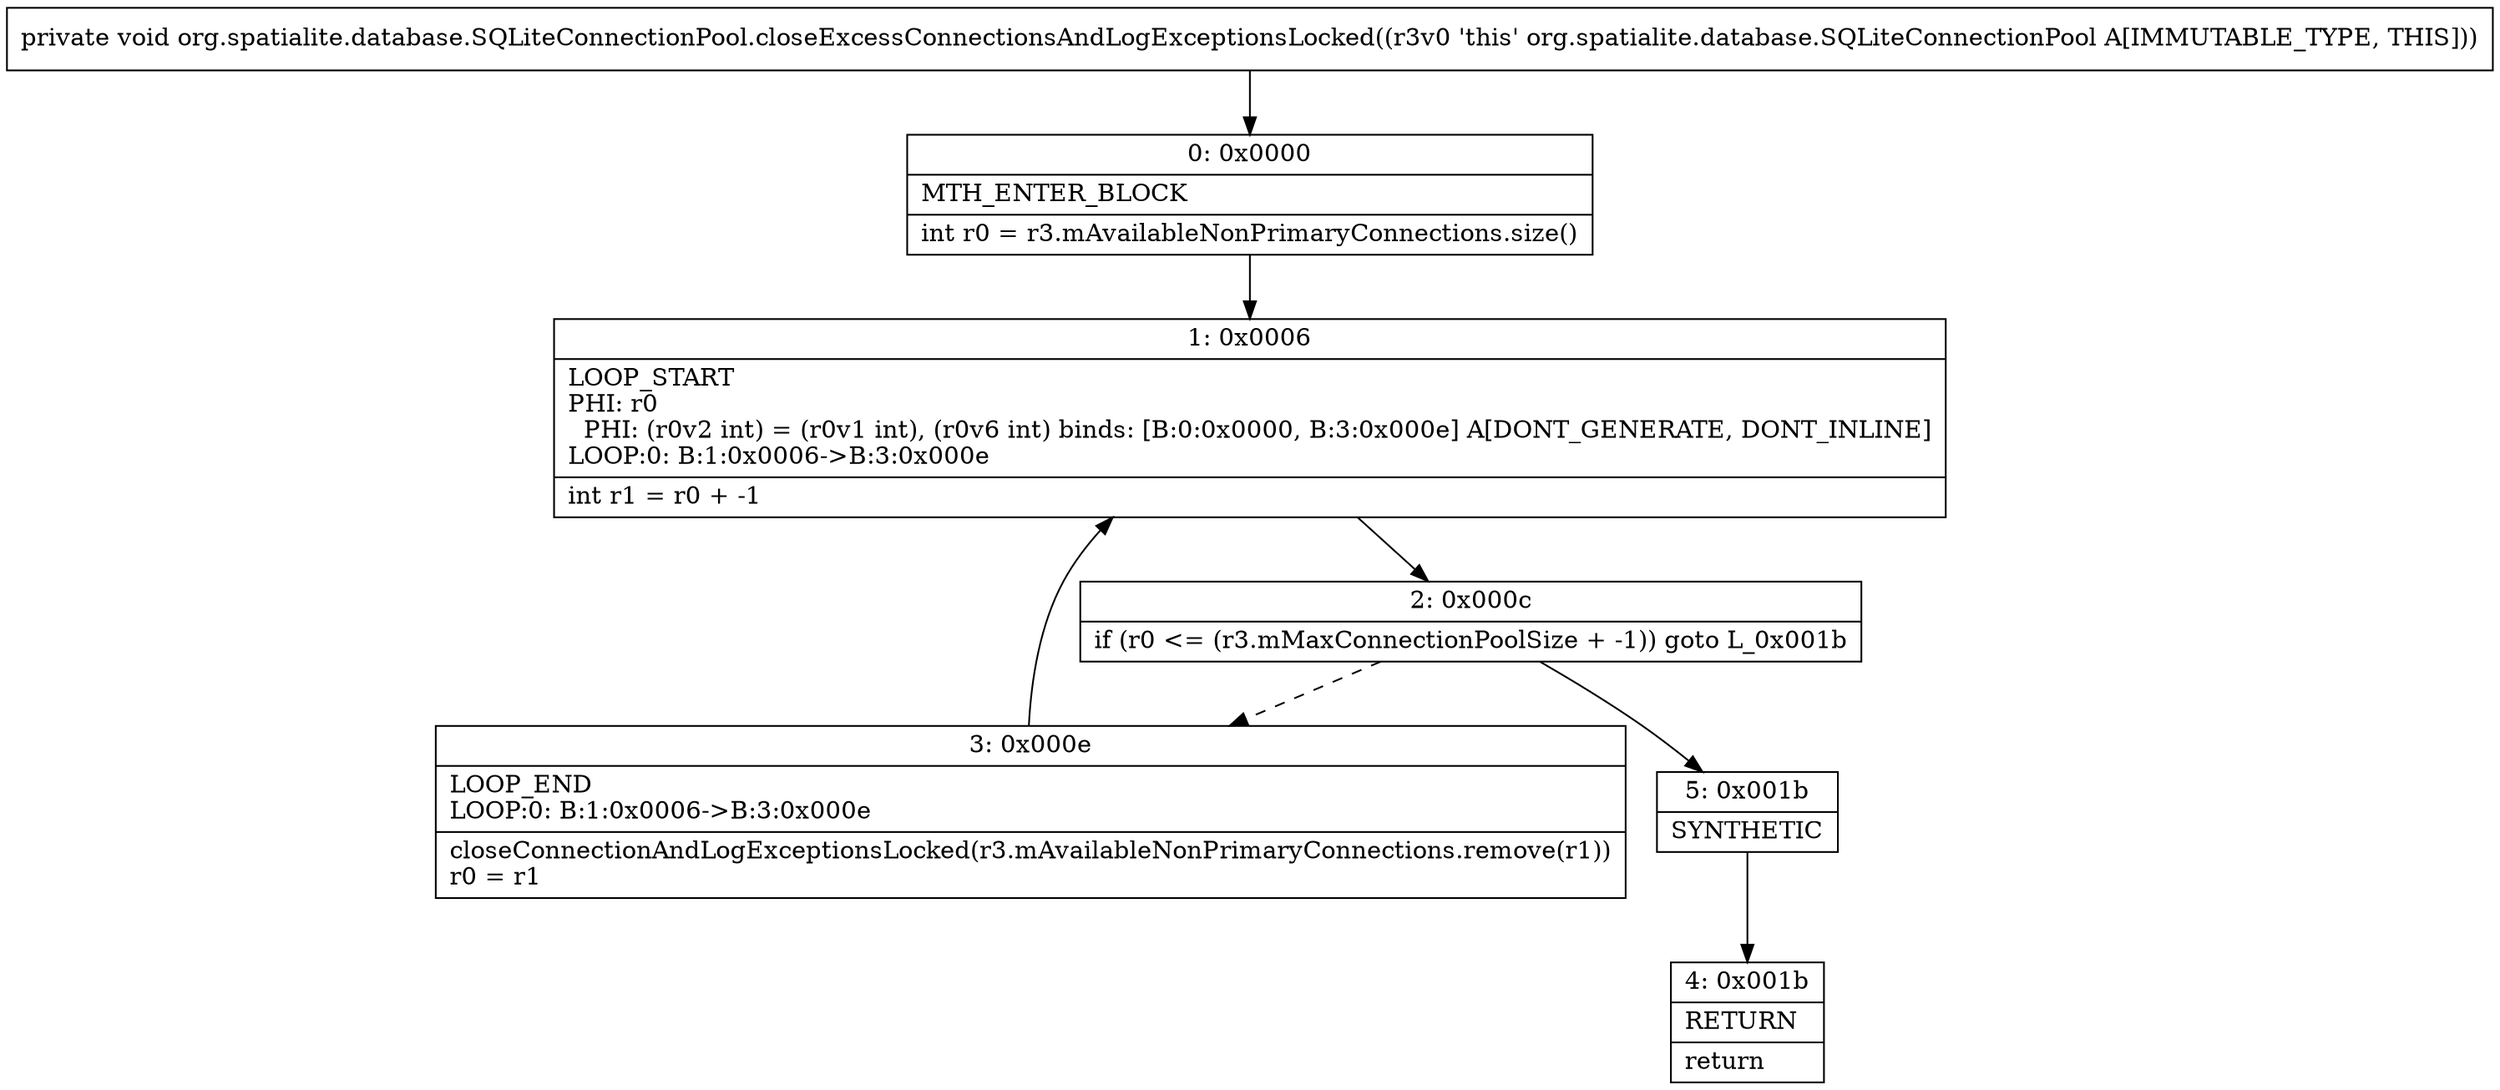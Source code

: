 digraph "CFG fororg.spatialite.database.SQLiteConnectionPool.closeExcessConnectionsAndLogExceptionsLocked()V" {
Node_0 [shape=record,label="{0\:\ 0x0000|MTH_ENTER_BLOCK\l|int r0 = r3.mAvailableNonPrimaryConnections.size()\l}"];
Node_1 [shape=record,label="{1\:\ 0x0006|LOOP_START\lPHI: r0 \l  PHI: (r0v2 int) = (r0v1 int), (r0v6 int) binds: [B:0:0x0000, B:3:0x000e] A[DONT_GENERATE, DONT_INLINE]\lLOOP:0: B:1:0x0006\-\>B:3:0x000e\l|int r1 = r0 + \-1\l}"];
Node_2 [shape=record,label="{2\:\ 0x000c|if (r0 \<= (r3.mMaxConnectionPoolSize + \-1)) goto L_0x001b\l}"];
Node_3 [shape=record,label="{3\:\ 0x000e|LOOP_END\lLOOP:0: B:1:0x0006\-\>B:3:0x000e\l|closeConnectionAndLogExceptionsLocked(r3.mAvailableNonPrimaryConnections.remove(r1))\lr0 = r1\l}"];
Node_4 [shape=record,label="{4\:\ 0x001b|RETURN\l|return\l}"];
Node_5 [shape=record,label="{5\:\ 0x001b|SYNTHETIC\l}"];
MethodNode[shape=record,label="{private void org.spatialite.database.SQLiteConnectionPool.closeExcessConnectionsAndLogExceptionsLocked((r3v0 'this' org.spatialite.database.SQLiteConnectionPool A[IMMUTABLE_TYPE, THIS])) }"];
MethodNode -> Node_0;
Node_0 -> Node_1;
Node_1 -> Node_2;
Node_2 -> Node_3[style=dashed];
Node_2 -> Node_5;
Node_3 -> Node_1;
Node_5 -> Node_4;
}

